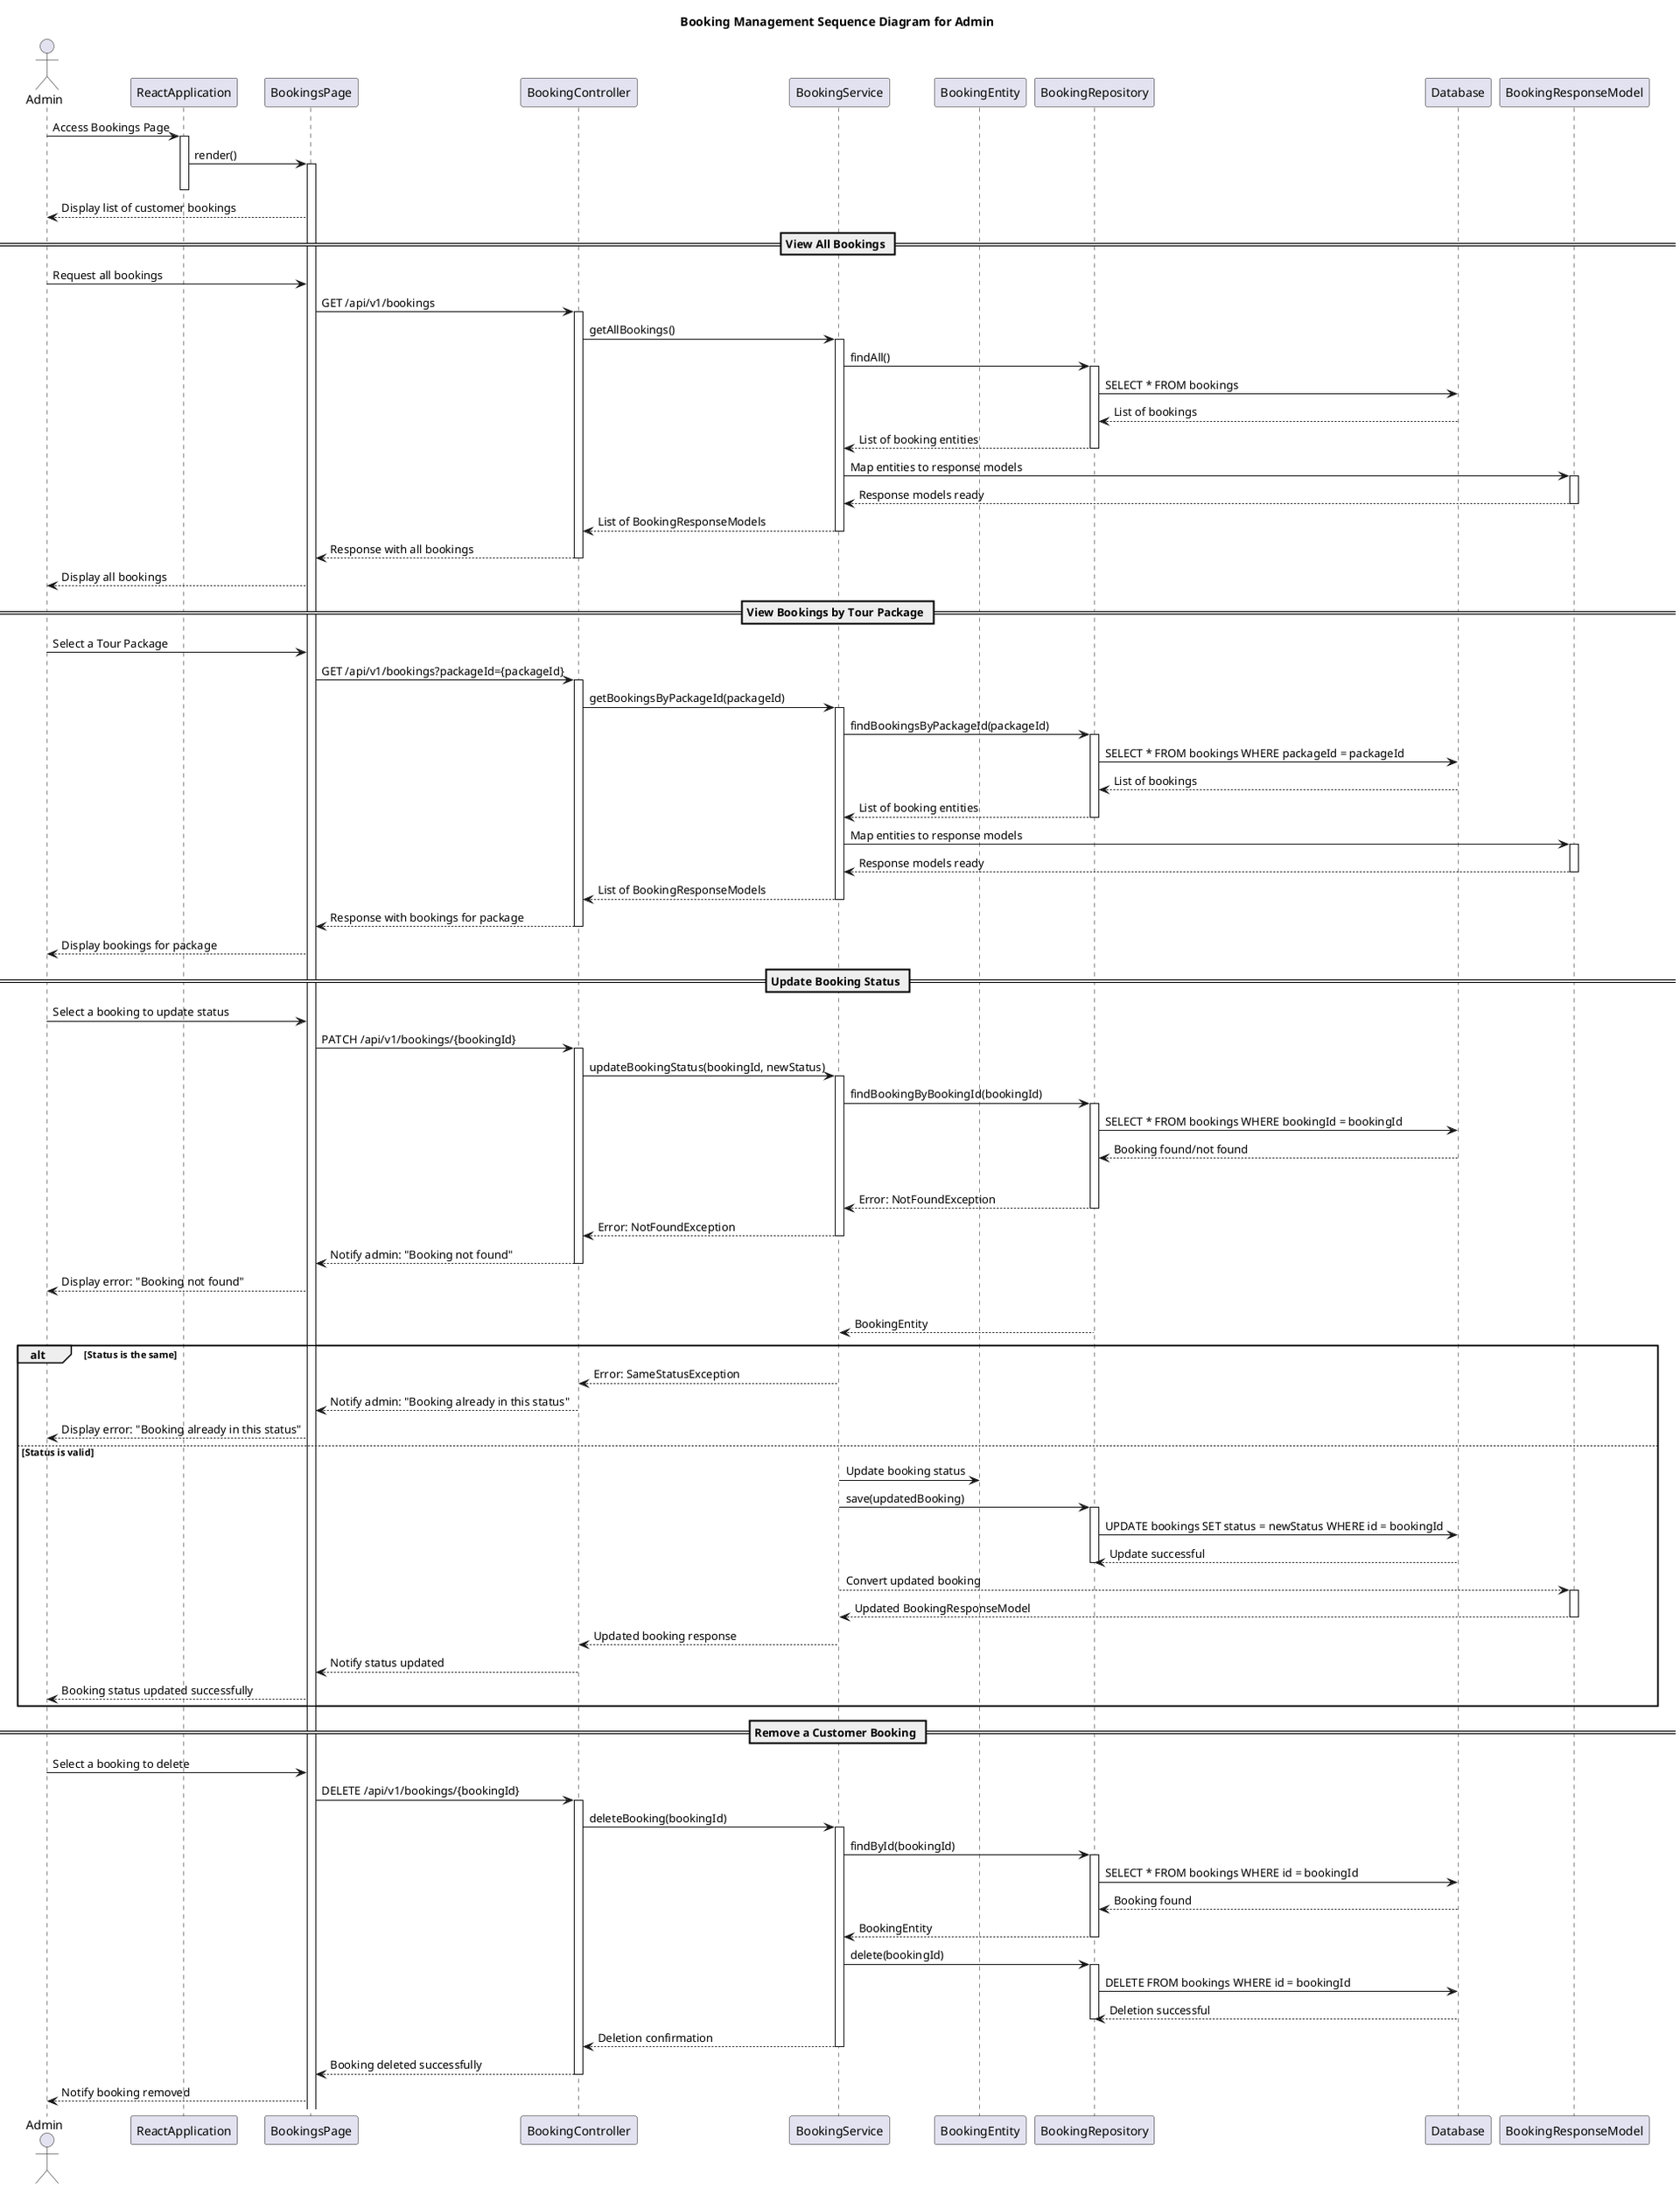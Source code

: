 @startuml
title Booking Management Sequence Diagram for Admin

actor Admin
participant ReactApplication
participant BookingsPage
participant BookingController
participant BookingService
participant BookingEntity
participant BookingRepository
participant Database
participant BookingResponseModel

Admin -> ReactApplication : Access Bookings Page
activate ReactApplication

ReactApplication -> BookingsPage : render()
activate BookingsPage
deactivate ReactApplication

BookingsPage --> Admin : Display list of customer bookings

== View All Bookings ==
Admin -> BookingsPage : Request all bookings
BookingsPage -> BookingController : GET /api/v1/bookings
activate BookingController

BookingController -> BookingService : getAllBookings()
activate BookingService

BookingService -> BookingRepository : findAll()
activate BookingRepository

BookingRepository -> Database : SELECT * FROM bookings
Database --> BookingRepository : List of bookings
deactivate Database

BookingRepository --> BookingService : List of booking entities
deactivate BookingRepository

BookingService -> BookingResponseModel : Map entities to response models
activate BookingResponseModel
BookingResponseModel --> BookingService : Response models ready
deactivate BookingResponseModel

BookingService --> BookingController : List of BookingResponseModels
deactivate BookingService

BookingController --> BookingsPage : Response with all bookings
deactivate BookingController

BookingsPage --> Admin : Display all bookings

== View Bookings by Tour Package ==
Admin -> BookingsPage : Select a Tour Package
BookingsPage -> BookingController : GET /api/v1/bookings?packageId={packageId}
activate BookingController

BookingController -> BookingService : getBookingsByPackageId(packageId)
activate BookingService

BookingService -> BookingRepository : findBookingsByPackageId(packageId)
activate BookingRepository

BookingRepository -> Database : SELECT * FROM bookings WHERE packageId = packageId
Database --> BookingRepository : List of bookings
deactivate Database

BookingRepository --> BookingService : List of booking entities
deactivate BookingRepository

BookingService -> BookingResponseModel : Map entities to response models
activate BookingResponseModel
BookingResponseModel --> BookingService : Response models ready
deactivate BookingResponseModel

BookingService --> BookingController : List of BookingResponseModels
deactivate BookingService

BookingController --> BookingsPage : Response with bookings for package
deactivate BookingController

BookingsPage --> Admin : Display bookings for package

== Update Booking Status ==
Admin -> BookingsPage : Select a booking to update status
BookingsPage -> BookingController : PATCH /api/v1/bookings/{bookingId}
activate BookingController

BookingController -> BookingService : updateBookingStatus(bookingId, newStatus)
activate BookingService

BookingService -> BookingRepository : findBookingByBookingId(bookingId)
activate BookingRepository

BookingRepository -> Database : SELECT * FROM bookings WHERE bookingId = bookingId
Database --> BookingRepository : Booking found/not found
deactivate Database

alt Booking Not Found
    BookingRepository --> BookingService : Error: NotFoundException
    deactivate BookingRepository
    BookingService --> BookingController : Error: NotFoundException
    deactivate BookingService
    BookingController --> BookingsPage : Notify admin: "Booking not found"
    deactivate BookingController
    BookingsPage --> Admin : Display error: "Booking not found"
else Booking Found
    BookingRepository --> BookingService : BookingEntity
    deactivate BookingRepository

    alt Status is the same
        BookingService --> BookingController : Error: SameStatusException
        deactivate BookingService
        BookingController --> BookingsPage : Notify admin: "Booking already in this status"
        deactivate BookingController
        BookingsPage --> Admin : Display error: "Booking already in this status"
    else Status is valid
        BookingService -> BookingEntity : Update booking status
        BookingService -> BookingRepository : save(updatedBooking)
        activate BookingRepository
        BookingRepository -> Database : UPDATE bookings SET status = newStatus WHERE id = bookingId
        Database --> BookingRepository : Update successful
        deactivate BookingRepository

        BookingService --> BookingResponseModel : Convert updated booking
        activate BookingResponseModel
        BookingResponseModel --> BookingService : Updated BookingResponseModel
        deactivate BookingResponseModel

        BookingService --> BookingController : Updated booking response
        deactivate BookingService

        BookingController --> BookingsPage : Notify status updated
        deactivate BookingController

        BookingsPage --> Admin : Booking status updated successfully
    end

== Remove a Customer Booking ==
Admin -> BookingsPage : Select a booking to delete
BookingsPage -> BookingController : DELETE /api/v1/bookings/{bookingId}
activate BookingController

BookingController -> BookingService : deleteBooking(bookingId)
activate BookingService

BookingService -> BookingRepository : findById(bookingId)
activate BookingRepository

BookingRepository -> Database : SELECT * FROM bookings WHERE id = bookingId
Database --> BookingRepository : Booking found
deactivate Database

BookingRepository --> BookingService : BookingEntity
deactivate BookingRepository

BookingService -> BookingRepository : delete(bookingId)
activate BookingRepository
BookingRepository -> Database : DELETE FROM bookings WHERE id = bookingId
Database --> BookingRepository : Deletion successful
deactivate BookingRepository

BookingService --> BookingController : Deletion confirmation
deactivate BookingService

BookingController --> BookingsPage : Booking deleted successfully
deactivate BookingController

BookingsPage --> Admin : Notify booking removed

@enduml
